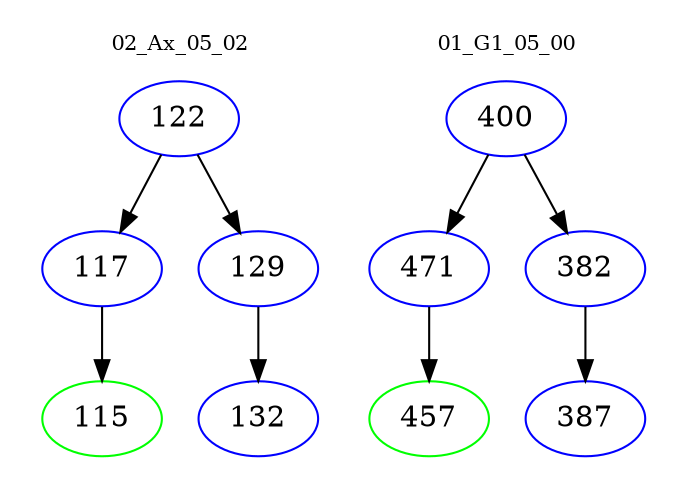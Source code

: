 digraph{
subgraph cluster_0 {
color = white
label = "02_Ax_05_02";
fontsize=10;
T0_122 [label="122", color="blue"]
T0_122 -> T0_117 [color="black"]
T0_117 [label="117", color="blue"]
T0_117 -> T0_115 [color="black"]
T0_115 [label="115", color="green"]
T0_122 -> T0_129 [color="black"]
T0_129 [label="129", color="blue"]
T0_129 -> T0_132 [color="black"]
T0_132 [label="132", color="blue"]
}
subgraph cluster_1 {
color = white
label = "01_G1_05_00";
fontsize=10;
T1_400 [label="400", color="blue"]
T1_400 -> T1_471 [color="black"]
T1_471 [label="471", color="blue"]
T1_471 -> T1_457 [color="black"]
T1_457 [label="457", color="green"]
T1_400 -> T1_382 [color="black"]
T1_382 [label="382", color="blue"]
T1_382 -> T1_387 [color="black"]
T1_387 [label="387", color="blue"]
}
}
